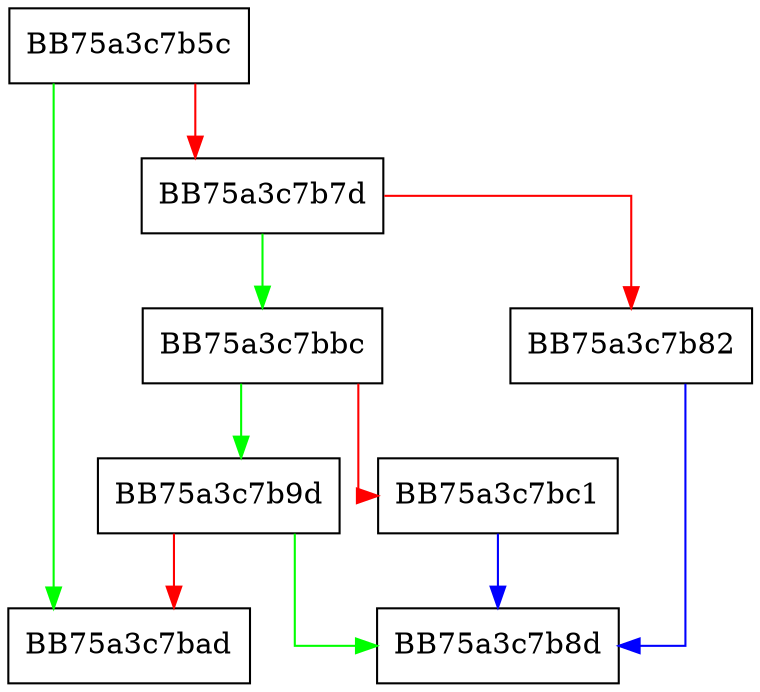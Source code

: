 digraph luaV_lessthan {
  node [shape="box"];
  graph [splines=ortho];
  BB75a3c7b5c -> BB75a3c7bad [color="green"];
  BB75a3c7b5c -> BB75a3c7b7d [color="red"];
  BB75a3c7b7d -> BB75a3c7bbc [color="green"];
  BB75a3c7b7d -> BB75a3c7b82 [color="red"];
  BB75a3c7b82 -> BB75a3c7b8d [color="blue"];
  BB75a3c7b9d -> BB75a3c7b8d [color="green"];
  BB75a3c7b9d -> BB75a3c7bad [color="red"];
  BB75a3c7bbc -> BB75a3c7b9d [color="green"];
  BB75a3c7bbc -> BB75a3c7bc1 [color="red"];
  BB75a3c7bc1 -> BB75a3c7b8d [color="blue"];
}